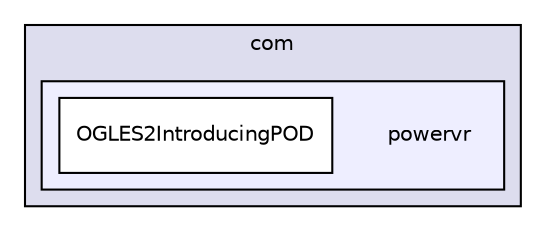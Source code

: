 digraph "PVR/SDK_3.4/Examples/Beginner/07_IntroducingPOD/OGLES2/Build/Android/src/com/powervr" {
  compound=true
  node [ fontsize="10", fontname="Helvetica"];
  edge [ labelfontsize="10", labelfontname="Helvetica"];
  subgraph clusterdir_4c85eba34d536cede2d7c85c49f03d38 {
    graph [ bgcolor="#ddddee", pencolor="black", label="com" fontname="Helvetica", fontsize="10", URL="dir_4c85eba34d536cede2d7c85c49f03d38.html"]
  subgraph clusterdir_cec7e573c84edaaaf5cdc45d8b7f2412 {
    graph [ bgcolor="#eeeeff", pencolor="black", label="" URL="dir_cec7e573c84edaaaf5cdc45d8b7f2412.html"];
    dir_cec7e573c84edaaaf5cdc45d8b7f2412 [shape=plaintext label="powervr"];
    dir_d671b910b1589b3613a6613cb5733cf7 [shape=box label="OGLES2IntroducingPOD" color="black" fillcolor="white" style="filled" URL="dir_d671b910b1589b3613a6613cb5733cf7.html"];
  }
  }
}
